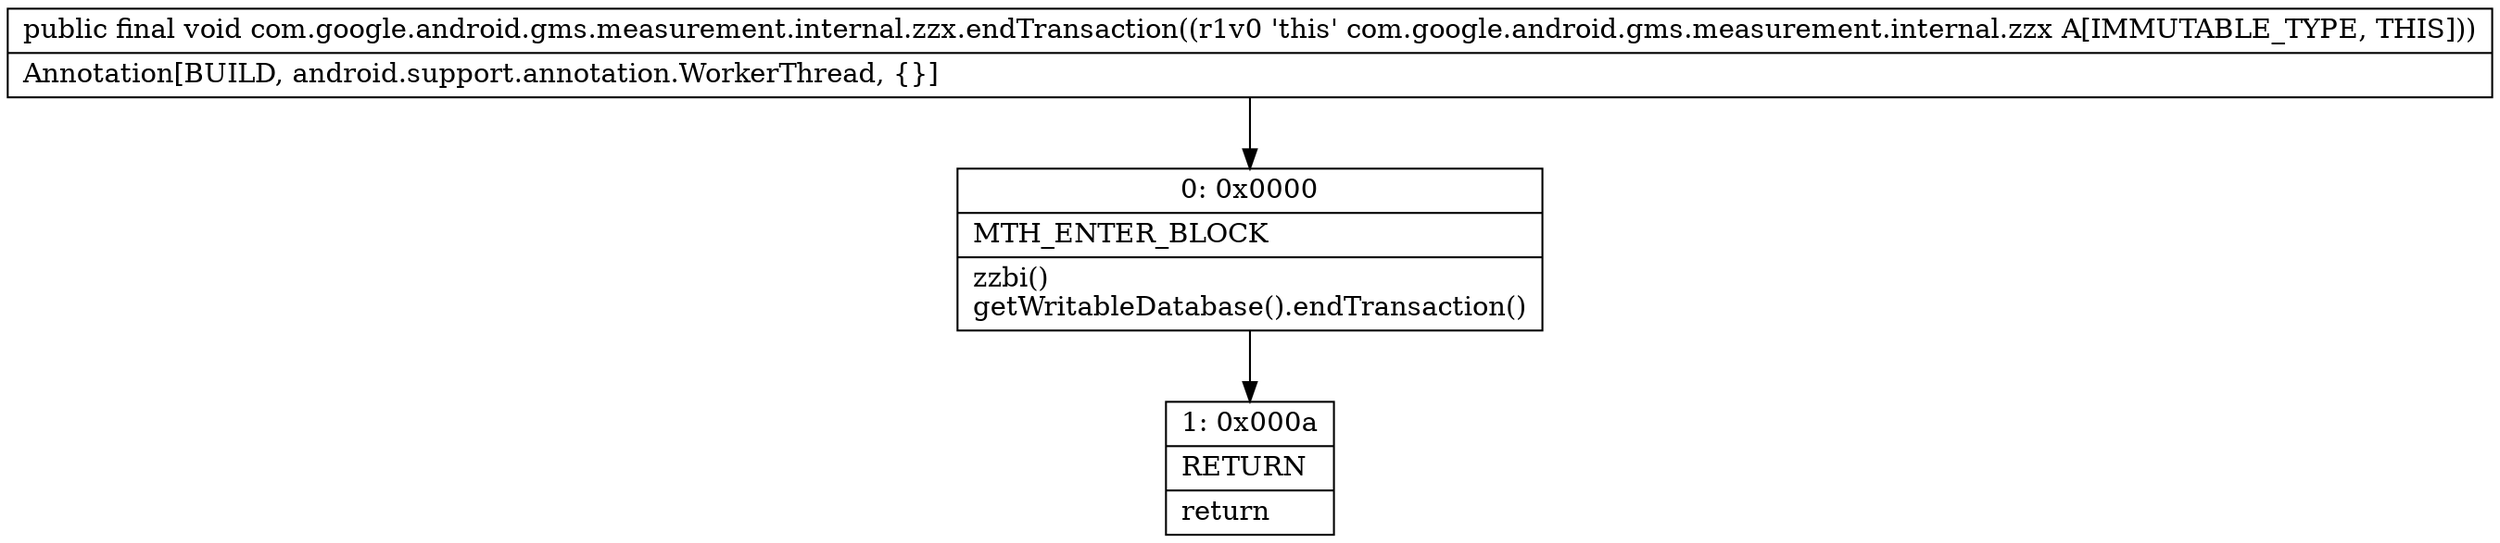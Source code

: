 digraph "CFG forcom.google.android.gms.measurement.internal.zzx.endTransaction()V" {
Node_0 [shape=record,label="{0\:\ 0x0000|MTH_ENTER_BLOCK\l|zzbi()\lgetWritableDatabase().endTransaction()\l}"];
Node_1 [shape=record,label="{1\:\ 0x000a|RETURN\l|return\l}"];
MethodNode[shape=record,label="{public final void com.google.android.gms.measurement.internal.zzx.endTransaction((r1v0 'this' com.google.android.gms.measurement.internal.zzx A[IMMUTABLE_TYPE, THIS]))  | Annotation[BUILD, android.support.annotation.WorkerThread, \{\}]\l}"];
MethodNode -> Node_0;
Node_0 -> Node_1;
}

